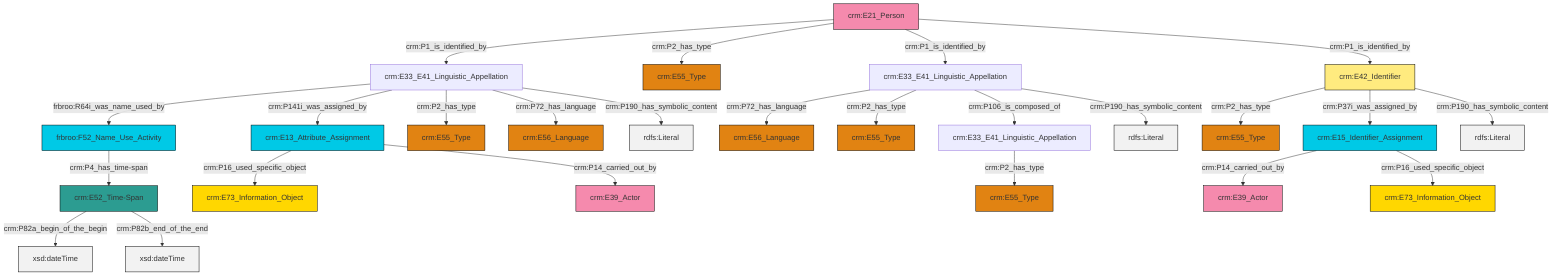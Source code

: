 graph TD
classDef Literal fill:#f2f2f2,stroke:#000000;
classDef CRM_Entity fill:#FFFFFF,stroke:#000000;
classDef Temporal_Entity fill:#00C9E6, stroke:#000000;
classDef Type fill:#E18312, stroke:#000000;
classDef Time-Span fill:#2C9C91, stroke:#000000;
classDef Appellation fill:#FFEB7F, stroke:#000000;
classDef Place fill:#008836, stroke:#000000;
classDef Persistent_Item fill:#B266B2, stroke:#000000;
classDef Conceptual_Object fill:#FFD700, stroke:#000000;
classDef Physical_Thing fill:#D2B48C, stroke:#000000;
classDef Actor fill:#f58aad, stroke:#000000;
classDef PC_Classes fill:#4ce600, stroke:#000000;
classDef Multi fill:#cccccc,stroke:#000000;

0["crm:E13_Attribute_Assignment"]:::Temporal_Entity -->|crm:P16_used_specific_object| 1["crm:E73_Information_Object"]:::Conceptual_Object
0["crm:E13_Attribute_Assignment"]:::Temporal_Entity -->|crm:P14_carried_out_by| 4["crm:E39_Actor"]:::Actor
5["crm:E33_E41_Linguistic_Appellation"]:::Default -->|frbroo:R64i_was_name_used_by| 6["frbroo:F52_Name_Use_Activity"]:::Temporal_Entity
7["crm:E21_Person"]:::Actor -->|crm:P1_is_identified_by| 5["crm:E33_E41_Linguistic_Appellation"]:::Default
5["crm:E33_E41_Linguistic_Appellation"]:::Default -->|crm:P141i_was_assigned_by| 0["crm:E13_Attribute_Assignment"]:::Temporal_Entity
8["crm:E33_E41_Linguistic_Appellation"]:::Default -->|crm:P72_has_language| 9["crm:E56_Language"]:::Type
10["crm:E42_Identifier"]:::Appellation -->|crm:P2_has_type| 11["crm:E55_Type"]:::Type
5["crm:E33_E41_Linguistic_Appellation"]:::Default -->|crm:P2_has_type| 14["crm:E55_Type"]:::Type
7["crm:E21_Person"]:::Actor -->|crm:P2_has_type| 18["crm:E55_Type"]:::Type
6["frbroo:F52_Name_Use_Activity"]:::Temporal_Entity -->|crm:P4_has_time-span| 19["crm:E52_Time-Span"]:::Time-Span
5["crm:E33_E41_Linguistic_Appellation"]:::Default -->|crm:P72_has_language| 23["crm:E56_Language"]:::Type
7["crm:E21_Person"]:::Actor -->|crm:P1_is_identified_by| 8["crm:E33_E41_Linguistic_Appellation"]:::Default
10["crm:E42_Identifier"]:::Appellation -->|crm:P37i_was_assigned_by| 27["crm:E15_Identifier_Assignment"]:::Temporal_Entity
5["crm:E33_E41_Linguistic_Appellation"]:::Default -->|crm:P190_has_symbolic_content| 32[rdfs:Literal]:::Literal
27["crm:E15_Identifier_Assignment"]:::Temporal_Entity -->|crm:P14_carried_out_by| 28["crm:E39_Actor"]:::Actor
19["crm:E52_Time-Span"]:::Time-Span -->|crm:P82a_begin_of_the_begin| 34[xsd:dateTime]:::Literal
19["crm:E52_Time-Span"]:::Time-Span -->|crm:P82b_end_of_the_end| 36[xsd:dateTime]:::Literal
27["crm:E15_Identifier_Assignment"]:::Temporal_Entity -->|crm:P16_used_specific_object| 20["crm:E73_Information_Object"]:::Conceptual_Object
10["crm:E42_Identifier"]:::Appellation -->|crm:P190_has_symbolic_content| 40[rdfs:Literal]:::Literal
8["crm:E33_E41_Linguistic_Appellation"]:::Default -->|crm:P2_has_type| 12["crm:E55_Type"]:::Type
8["crm:E33_E41_Linguistic_Appellation"]:::Default -->|crm:P106_is_composed_of| 2["crm:E33_E41_Linguistic_Appellation"]:::Default
2["crm:E33_E41_Linguistic_Appellation"]:::Default -->|crm:P2_has_type| 15["crm:E55_Type"]:::Type
7["crm:E21_Person"]:::Actor -->|crm:P1_is_identified_by| 10["crm:E42_Identifier"]:::Appellation
8["crm:E33_E41_Linguistic_Appellation"]:::Default -->|crm:P190_has_symbolic_content| 45[rdfs:Literal]:::Literal